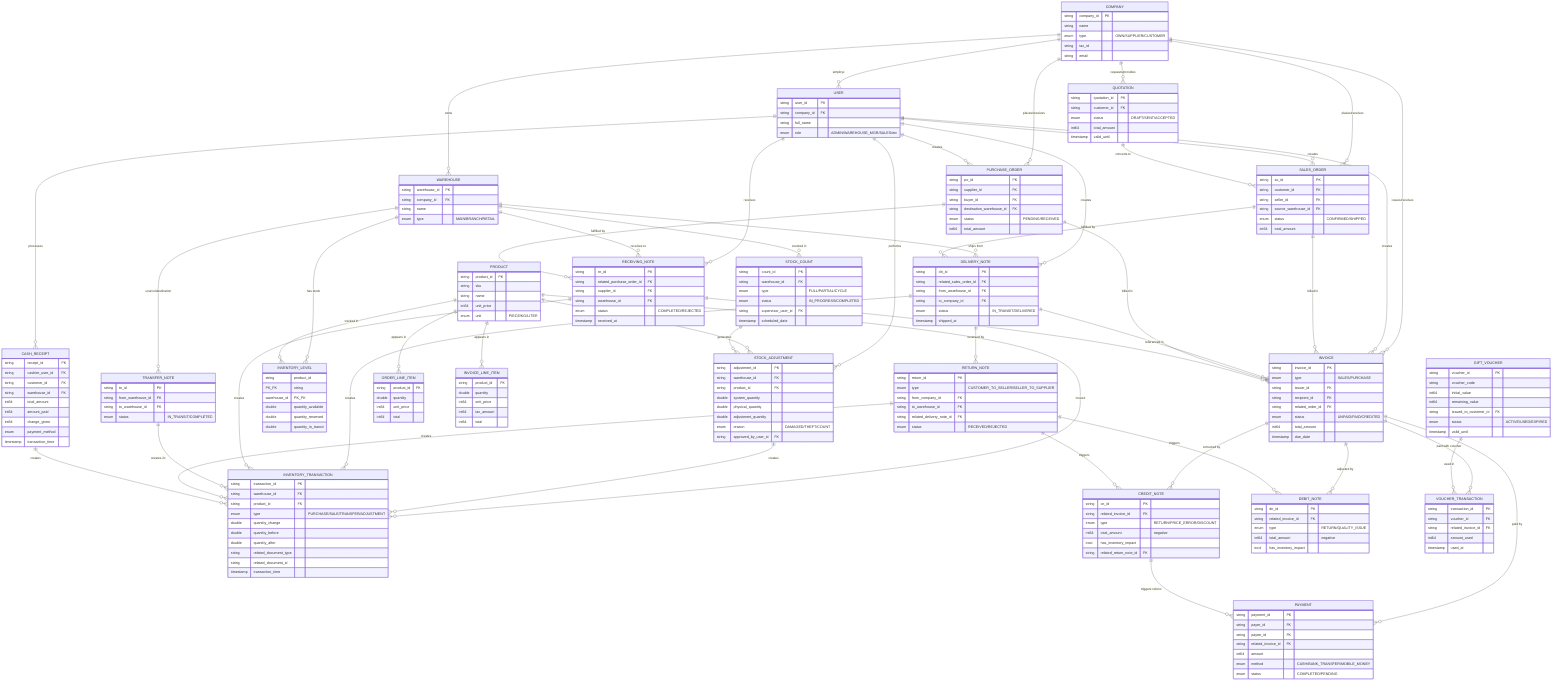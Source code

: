 erDiagram
    COMPANY ||--o{ USER : employs
    COMPANY ||--o{ WAREHOUSE : owns
    COMPANY ||--o{ PURCHASE_ORDER : "places/receives"
    COMPANY ||--o{ SALES_ORDER : "places/receives"
    COMPANY ||--o{ INVOICE : "issues/receives"
    COMPANY ||--o{ QUOTATION : "requests/provides"
    
    USER ||--o{ PURCHASE_ORDER : creates
    USER ||--o{ SALES_ORDER : creates
    USER ||--o{ DELIVERY_NOTE : creates
    USER ||--o{ RECEIVING_NOTE : receives
    USER ||--o{ INVOICE : creates
    USER ||--o{ STOCK_ADJUSTMENT : performs
    USER ||--o{ CASH_RECEIPT : processes
    
    WAREHOUSE ||--o{ INVENTORY_LEVEL : "has stock"
    WAREHOUSE ||--o{ DELIVERY_NOTE : "ships from"
    WAREHOUSE ||--o{ RECEIVING_NOTE : "receives to"
    WAREHOUSE ||--o{ TRANSFER_NOTE : "source/destination"
    WAREHOUSE ||--o{ STOCK_COUNT : "counted in"
    
    PRODUCT ||--o{ INVENTORY_LEVEL : "tracked in"
    PRODUCT ||--o{ ORDER_LINE_ITEM : "appears in"
    PRODUCT ||--o{ INVOICE_LINE_ITEM : "appears in"
    PRODUCT ||--o{ STOCK_ADJUSTMENT : "adjusted"
    PRODUCT ||--o{ INVENTORY_TRANSACTION : "moved"
    
    QUOTATION ||--o{ SALES_ORDER : "converts to"
    SALES_ORDER ||--o{ DELIVERY_NOTE : "fulfilled by"
    SALES_ORDER ||--o{ INVOICE : "billed in"
    DELIVERY_NOTE ||--o{ INVOICE : "referenced in"
    
    PURCHASE_ORDER ||--o{ RECEIVING_NOTE : "fulfilled by"
    PURCHASE_ORDER ||--o{ INVOICE : "billed in"
    RECEIVING_NOTE ||--o{ INVOICE : "referenced in"
    
    INVOICE ||--o{ CREDIT_NOTE : "corrected by"
    INVOICE ||--o{ DEBIT_NOTE : "adjusted by"
    INVOICE ||--o{ PAYMENT : "paid by"
    INVOICE ||--o{ VOUCHER_TRANSACTION : "paid with voucher"
    
    DELIVERY_NOTE ||--o{ RETURN_NOTE : "reversed by"
    RETURN_NOTE ||--o{ CREDIT_NOTE : "triggers"
    RETURN_NOTE ||--o{ DEBIT_NOTE : "triggers"
    
    CREDIT_NOTE ||--o{ PAYMENT : "triggers refund"
    GIFT_VOUCHER ||--o{ VOUCHER_TRANSACTION : "used in"
    
    STOCK_COUNT ||--o{ STOCK_ADJUSTMENT : "generates"
    STOCK_ADJUSTMENT ||--o{ INVENTORY_TRANSACTION : "creates"
    DELIVERY_NOTE ||--o{ INVENTORY_TRANSACTION : "creates"
    RECEIVING_NOTE ||--o{ INVENTORY_TRANSACTION : "creates"
    TRANSFER_NOTE ||--o{ INVENTORY_TRANSACTION : "creates 2x"
    RETURN_NOTE ||--o{ INVENTORY_TRANSACTION : "creates"
    CASH_RECEIPT ||--o{ INVENTORY_TRANSACTION : "creates"
    
    COMPANY {
        string company_id PK
        string name
        enum type "OWN/SUPPLIER/CUSTOMER"
        string tax_id
        string email
    }
    
    USER {
        string user_id PK
        string company_id FK
        string full_name
        enum role "ADMIN/WAREHOUSE_MGR/SALES/etc"
    }
    
    WAREHOUSE {
        string warehouse_id PK
        string company_id FK
        string name
        enum type "MAIN/BRANCH/RETAIL"
    }
    
    PRODUCT {
        string product_id PK
        string sku
        string name
        int64 unit_price
        enum unit "PIECE/KG/LITER"
    }
    
    INVENTORY_LEVEL {
        string product_id PK_FK
        string warehouse_id PK_FK
        double quantity_available
        double quantity_reserved
        double quantity_in_transit
    }
    
    QUOTATION {
        string quotation_id PK
        string customer_id FK
        enum status "DRAFT/SENT/ACCEPTED"
        int64 total_amount
        timestamp valid_until
    }
    
    PURCHASE_ORDER {
        string po_id PK
        string supplier_id FK
        string buyer_id FK
        string destination_warehouse_id FK
        enum status "PENDING/RECEIVED"
        int64 total_amount
    }
    
    SALES_ORDER {
        string so_id PK
        string customer_id FK
        string seller_id FK
        string source_warehouse_id FK
        enum status "CONFIRMED/SHIPPED"
        int64 total_amount
    }
    
    ORDER_LINE_ITEM {
        string product_id FK
        double quantity
        int64 unit_price
        int64 total
    }
    
    DELIVERY_NOTE {
        string dn_id PK
        string related_sales_order_id FK
        string from_warehouse_id FK
        string to_company_id FK
        enum status "IN_TRANSIT/DELIVERED"
        timestamp shipped_at
    }
    
    RECEIVING_NOTE {
        string rn_id PK
        string related_purchase_order_id FK
        string supplier_id FK
        string warehouse_id FK
        enum status "COMPLETED/REJECTED"
        timestamp received_at
    }
    
    TRANSFER_NOTE {
        string tn_id PK
        string from_warehouse_id FK
        string to_warehouse_id FK
        enum status "IN_TRANSIT/COMPLETED"
    }
    
    INVOICE {
        string invoice_id PK
        enum type "SALES/PURCHASE"
        string issuer_id FK
        string recipient_id FK
        string related_order_id FK
        enum status "UNPAID/PAID/CREDITED"
        int64 total_amount
        timestamp due_date
    }
    
    INVOICE_LINE_ITEM {
        string product_id FK
        double quantity
        int64 unit_price
        int64 tax_amount
        int64 total
    }
    
    CREDIT_NOTE {
        string cn_id PK
        string related_invoice_id FK
        enum type "RETURN/PRICE_ERROR/DISCOUNT"
        int64 total_amount "negative"
        bool has_inventory_impact
        string related_return_note_id FK
    }
    
    DEBIT_NOTE {
        string dn_id PK
        string related_invoice_id FK
        enum type "RETURN/QUALITY_ISSUE"
        int64 total_amount "negative"
        bool has_inventory_impact
    }
    
    RETURN_NOTE {
        string return_id PK
        enum type "CUSTOMER_TO_SELLER/SELLER_TO_SUPPLIER"
        string from_company_id FK
        string to_warehouse_id FK
        string related_delivery_note_id FK
        enum status "RECEIVED/REJECTED"
    }
    
    PAYMENT {
        string payment_id PK
        string payer_id FK
        string payee_id FK
        string related_invoice_id FK
        int64 amount
        enum method "CASH/BANK_TRANSFER/MOBILE_MONEY"
        enum status "COMPLETED/PENDING"
    }
    
    CASH_RECEIPT {
        string receipt_id PK
        string cashier_user_id FK
        string customer_id FK
        string warehouse_id FK
        int64 total_amount
        int64 amount_paid
        int64 change_given
        enum payment_method
        timestamp transaction_time
    }
    
    GIFT_VOUCHER {
        string voucher_id PK
        string voucher_code
        int64 initial_value
        int64 remaining_value
        string issued_to_customer_id FK
        enum status "ACTIVE/USED/EXPIRED"
        timestamp valid_until
    }
    
    VOUCHER_TRANSACTION {
        string transaction_id PK
        string voucher_id FK
        string related_invoice_id FK
        int64 amount_used
        timestamp used_at
    }
    
    STOCK_ADJUSTMENT {
        string adjustment_id PK
        string warehouse_id FK
        string product_id FK
        double system_quantity
        double physical_quantity
        double adjustment_quantity
        enum reason "DAMAGED/THEFT/COUNT"
        string approved_by_user_id FK
    }
    
    STOCK_COUNT {
        string count_id PK
        string warehouse_id FK
        enum type "FULL/PARTIAL/CYCLE"
        enum status "IN_PROGRESS/COMPLETED"
        string supervisor_user_id FK
        timestamp scheduled_date
    }
    
    INVENTORY_TRANSACTION {
        string transaction_id PK
        string warehouse_id FK
        string product_id FK
        enum type "PURCHASE/SALE/TRANSFER/ADJUSTMENT"
        double quantity_change
        double quantity_before
        double quantity_after
        string related_document_type
        string related_document_id
        timestamp transaction_time
    }